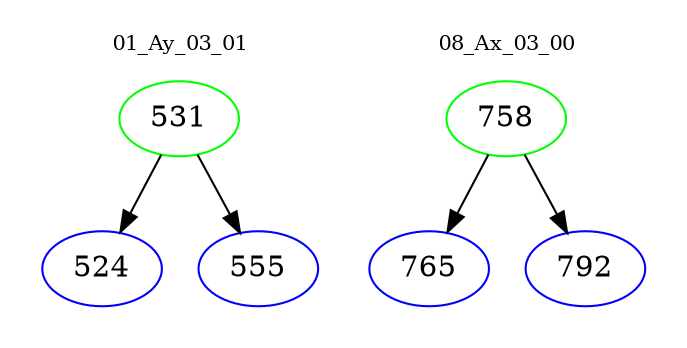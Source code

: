 digraph{
subgraph cluster_0 {
color = white
label = "01_Ay_03_01";
fontsize=10;
T0_531 [label="531", color="green"]
T0_531 -> T0_524 [color="black"]
T0_524 [label="524", color="blue"]
T0_531 -> T0_555 [color="black"]
T0_555 [label="555", color="blue"]
}
subgraph cluster_1 {
color = white
label = "08_Ax_03_00";
fontsize=10;
T1_758 [label="758", color="green"]
T1_758 -> T1_765 [color="black"]
T1_765 [label="765", color="blue"]
T1_758 -> T1_792 [color="black"]
T1_792 [label="792", color="blue"]
}
}
